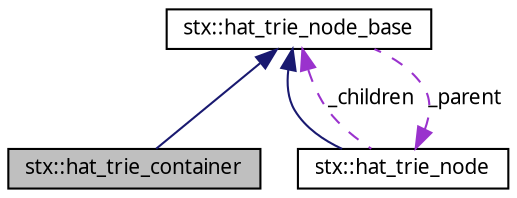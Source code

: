 digraph G
{
  edge [fontname="FreeSans.ttf",fontsize="10",labelfontname="FreeSans.ttf",labelfontsize="10"];
  node [fontname="FreeSans.ttf",fontsize="10",shape=record];
  Node1 [label="stx::hat_trie_container",height=0.2,width=0.4,color="black", fillcolor="grey75", style="filled" fontcolor="black"];
  Node2 -> Node1 [dir=back,color="midnightblue",fontsize="10",style="solid",fontname="FreeSans.ttf"];
  Node2 [label="stx::hat_trie_node_base",height=0.2,width=0.4,color="black", fillcolor="white", style="filled",URL="$classstx_1_1hat__trie__node__base.html"];
  Node3 -> Node2 [dir=back,color="darkorchid3",fontsize="10",style="dashed",label="_parent",fontname="FreeSans.ttf"];
  Node3 [label="stx::hat_trie_node",height=0.2,width=0.4,color="black", fillcolor="white", style="filled",URL="$classstx_1_1hat__trie__node.html"];
  Node2 -> Node3 [dir=back,color="midnightblue",fontsize="10",style="solid",fontname="FreeSans.ttf"];
  Node2 -> Node3 [dir=back,color="darkorchid3",fontsize="10",style="dashed",label="_children",fontname="FreeSans.ttf"];
}

